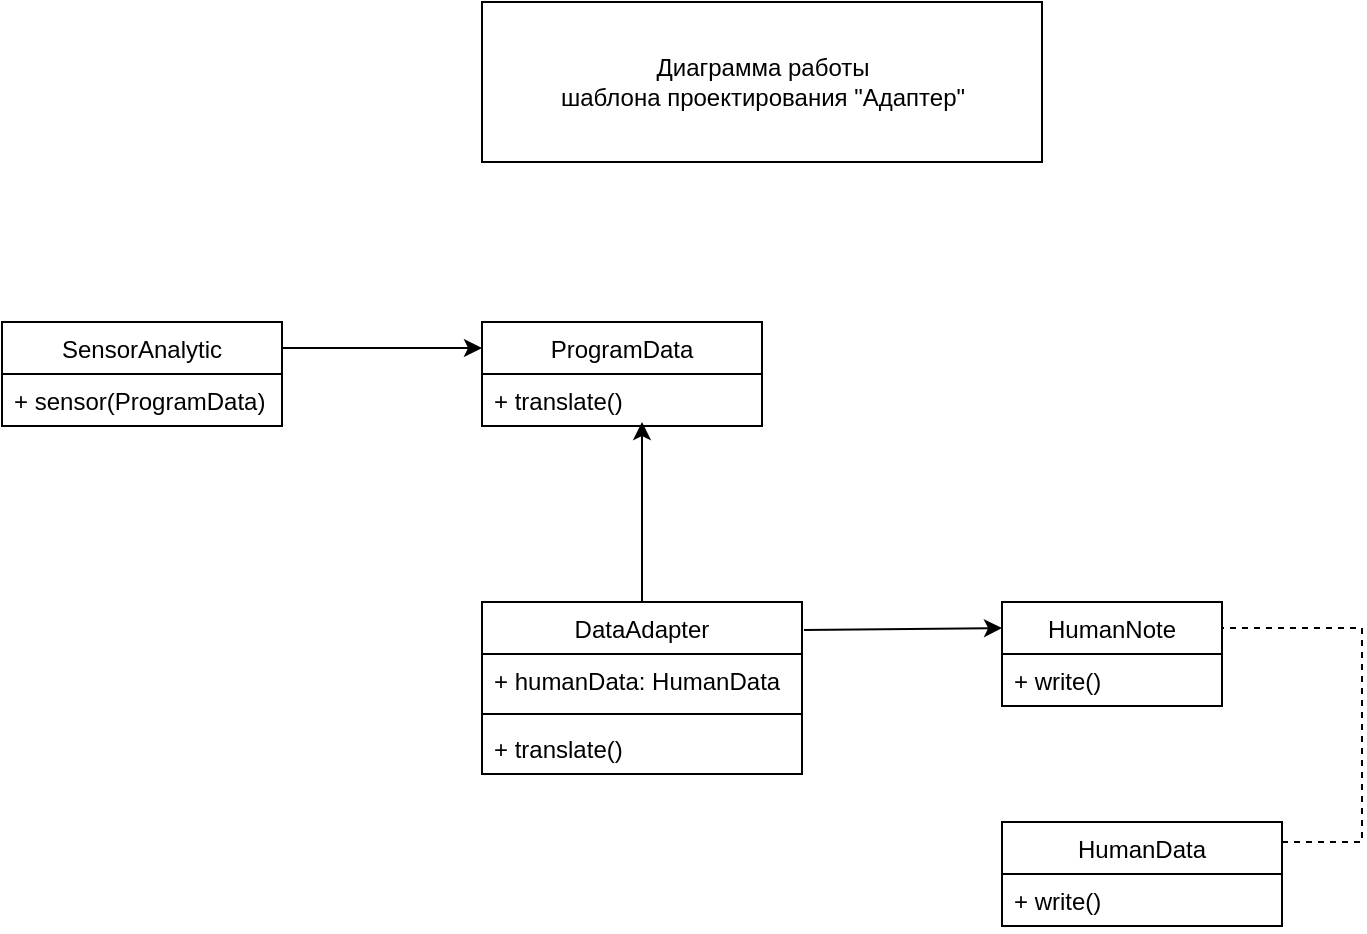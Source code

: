 <mxfile version="20.3.0" type="device"><diagram id="S0_MNSaMH9c63BmZAjU3" name="Страница 1"><mxGraphModel dx="868" dy="553" grid="1" gridSize="10" guides="1" tooltips="1" connect="1" arrows="1" fold="1" page="1" pageScale="1" pageWidth="827" pageHeight="1169" math="0" shadow="0"><root><mxCell id="0"/><mxCell id="1" parent="0"/><mxCell id="PGUG2t3lvPQaL04mSaBC-1" value="Диаграмма работы &lt;br&gt;шаблона проектирования &quot;Адаптер&quot;" style="html=1;" vertex="1" parent="1"><mxGeometry x="320" y="40" width="280" height="80" as="geometry"/></mxCell><mxCell id="PGUG2t3lvPQaL04mSaBC-6" value="SensorAnalytic" style="swimlane;fontStyle=0;childLayout=stackLayout;horizontal=1;startSize=26;fillColor=none;horizontalStack=0;resizeParent=1;resizeParentMax=0;resizeLast=0;collapsible=1;marginBottom=0;" vertex="1" parent="1"><mxGeometry x="80" y="200" width="140" height="52" as="geometry"/></mxCell><mxCell id="PGUG2t3lvPQaL04mSaBC-7" value="+ sensor(ProgramData)" style="text;strokeColor=none;fillColor=none;align=left;verticalAlign=top;spacingLeft=4;spacingRight=4;overflow=hidden;rotatable=0;points=[[0,0.5],[1,0.5]];portConstraint=eastwest;" vertex="1" parent="PGUG2t3lvPQaL04mSaBC-6"><mxGeometry y="26" width="140" height="26" as="geometry"/></mxCell><mxCell id="PGUG2t3lvPQaL04mSaBC-10" value="ProgramData" style="swimlane;fontStyle=0;childLayout=stackLayout;horizontal=1;startSize=26;fillColor=none;horizontalStack=0;resizeParent=1;resizeParentMax=0;resizeLast=0;collapsible=1;marginBottom=0;" vertex="1" parent="1"><mxGeometry x="320" y="200" width="140" height="52" as="geometry"/></mxCell><mxCell id="PGUG2t3lvPQaL04mSaBC-11" value="+ translate()" style="text;strokeColor=none;fillColor=none;align=left;verticalAlign=top;spacingLeft=4;spacingRight=4;overflow=hidden;rotatable=0;points=[[0,0.5],[1,0.5]];portConstraint=eastwest;" vertex="1" parent="PGUG2t3lvPQaL04mSaBC-10"><mxGeometry y="26" width="140" height="26" as="geometry"/></mxCell><mxCell id="PGUG2t3lvPQaL04mSaBC-14" value="" style="endArrow=classic;html=1;rounded=0;exitX=1;exitY=0.25;exitDx=0;exitDy=0;" edge="1" parent="1" source="PGUG2t3lvPQaL04mSaBC-6"><mxGeometry width="50" height="50" relative="1" as="geometry"><mxPoint x="390" y="300" as="sourcePoint"/><mxPoint x="320" y="213" as="targetPoint"/></mxGeometry></mxCell><mxCell id="PGUG2t3lvPQaL04mSaBC-15" value="DataAdapter" style="swimlane;fontStyle=0;childLayout=stackLayout;horizontal=1;startSize=26;fillColor=none;horizontalStack=0;resizeParent=1;resizeParentMax=0;resizeLast=0;collapsible=1;marginBottom=0;" vertex="1" parent="1"><mxGeometry x="320" y="340" width="160" height="86" as="geometry"/></mxCell><mxCell id="PGUG2t3lvPQaL04mSaBC-16" value="+ humanData: HumanData" style="text;strokeColor=none;fillColor=none;align=left;verticalAlign=top;spacingLeft=4;spacingRight=4;overflow=hidden;rotatable=0;points=[[0,0.5],[1,0.5]];portConstraint=eastwest;" vertex="1" parent="PGUG2t3lvPQaL04mSaBC-15"><mxGeometry y="26" width="160" height="26" as="geometry"/></mxCell><mxCell id="PGUG2t3lvPQaL04mSaBC-20" value="" style="line;strokeWidth=1;fillColor=none;align=left;verticalAlign=middle;spacingTop=-1;spacingLeft=3;spacingRight=3;rotatable=0;labelPosition=right;points=[];portConstraint=eastwest;strokeColor=inherit;" vertex="1" parent="PGUG2t3lvPQaL04mSaBC-15"><mxGeometry y="52" width="160" height="8" as="geometry"/></mxCell><mxCell id="PGUG2t3lvPQaL04mSaBC-17" value="+ translate()" style="text;strokeColor=none;fillColor=none;align=left;verticalAlign=top;spacingLeft=4;spacingRight=4;overflow=hidden;rotatable=0;points=[[0,0.5],[1,0.5]];portConstraint=eastwest;" vertex="1" parent="PGUG2t3lvPQaL04mSaBC-15"><mxGeometry y="60" width="160" height="26" as="geometry"/></mxCell><mxCell id="PGUG2t3lvPQaL04mSaBC-21" value="HumanNote" style="swimlane;fontStyle=0;childLayout=stackLayout;horizontal=1;startSize=26;fillColor=none;horizontalStack=0;resizeParent=1;resizeParentMax=0;resizeLast=0;collapsible=1;marginBottom=0;" vertex="1" parent="1"><mxGeometry x="580" y="340" width="110" height="52" as="geometry"/></mxCell><mxCell id="PGUG2t3lvPQaL04mSaBC-22" value="+ write()" style="text;strokeColor=none;fillColor=none;align=left;verticalAlign=top;spacingLeft=4;spacingRight=4;overflow=hidden;rotatable=0;points=[[0,0.5],[1,0.5]];portConstraint=eastwest;" vertex="1" parent="PGUG2t3lvPQaL04mSaBC-21"><mxGeometry y="26" width="110" height="26" as="geometry"/></mxCell><mxCell id="PGUG2t3lvPQaL04mSaBC-25" value="HumanData" style="swimlane;fontStyle=0;childLayout=stackLayout;horizontal=1;startSize=26;fillColor=none;horizontalStack=0;resizeParent=1;resizeParentMax=0;resizeLast=0;collapsible=1;marginBottom=0;" vertex="1" parent="1"><mxGeometry x="580" y="450" width="140" height="52" as="geometry"/></mxCell><mxCell id="PGUG2t3lvPQaL04mSaBC-26" value="+ write()" style="text;strokeColor=none;fillColor=none;align=left;verticalAlign=top;spacingLeft=4;spacingRight=4;overflow=hidden;rotatable=0;points=[[0,0.5],[1,0.5]];portConstraint=eastwest;" vertex="1" parent="PGUG2t3lvPQaL04mSaBC-25"><mxGeometry y="26" width="140" height="26" as="geometry"/></mxCell><mxCell id="PGUG2t3lvPQaL04mSaBC-30" value="" style="endArrow=classic;html=1;rounded=0;exitX=1.006;exitY=0.163;exitDx=0;exitDy=0;exitPerimeter=0;entryX=0;entryY=0.25;entryDx=0;entryDy=0;" edge="1" parent="1" source="PGUG2t3lvPQaL04mSaBC-15" target="PGUG2t3lvPQaL04mSaBC-21"><mxGeometry width="50" height="50" relative="1" as="geometry"><mxPoint x="400" y="360" as="sourcePoint"/><mxPoint x="450" y="310" as="targetPoint"/></mxGeometry></mxCell><mxCell id="PGUG2t3lvPQaL04mSaBC-31" value="" style="endArrow=none;dashed=1;html=1;rounded=0;entryX=1;entryY=0.25;entryDx=0;entryDy=0;" edge="1" parent="1" target="PGUG2t3lvPQaL04mSaBC-21"><mxGeometry width="50" height="50" relative="1" as="geometry"><mxPoint x="720" y="460" as="sourcePoint"/><mxPoint x="450" y="310" as="targetPoint"/><Array as="points"><mxPoint x="760" y="460"/><mxPoint x="760" y="353"/></Array></mxGeometry></mxCell><mxCell id="PGUG2t3lvPQaL04mSaBC-32" value="" style="endArrow=classic;html=1;rounded=0;exitX=0.5;exitY=0;exitDx=0;exitDy=0;" edge="1" parent="1" source="PGUG2t3lvPQaL04mSaBC-15"><mxGeometry width="50" height="50" relative="1" as="geometry"><mxPoint x="400" y="360" as="sourcePoint"/><mxPoint x="400" y="250" as="targetPoint"/></mxGeometry></mxCell></root></mxGraphModel></diagram></mxfile>